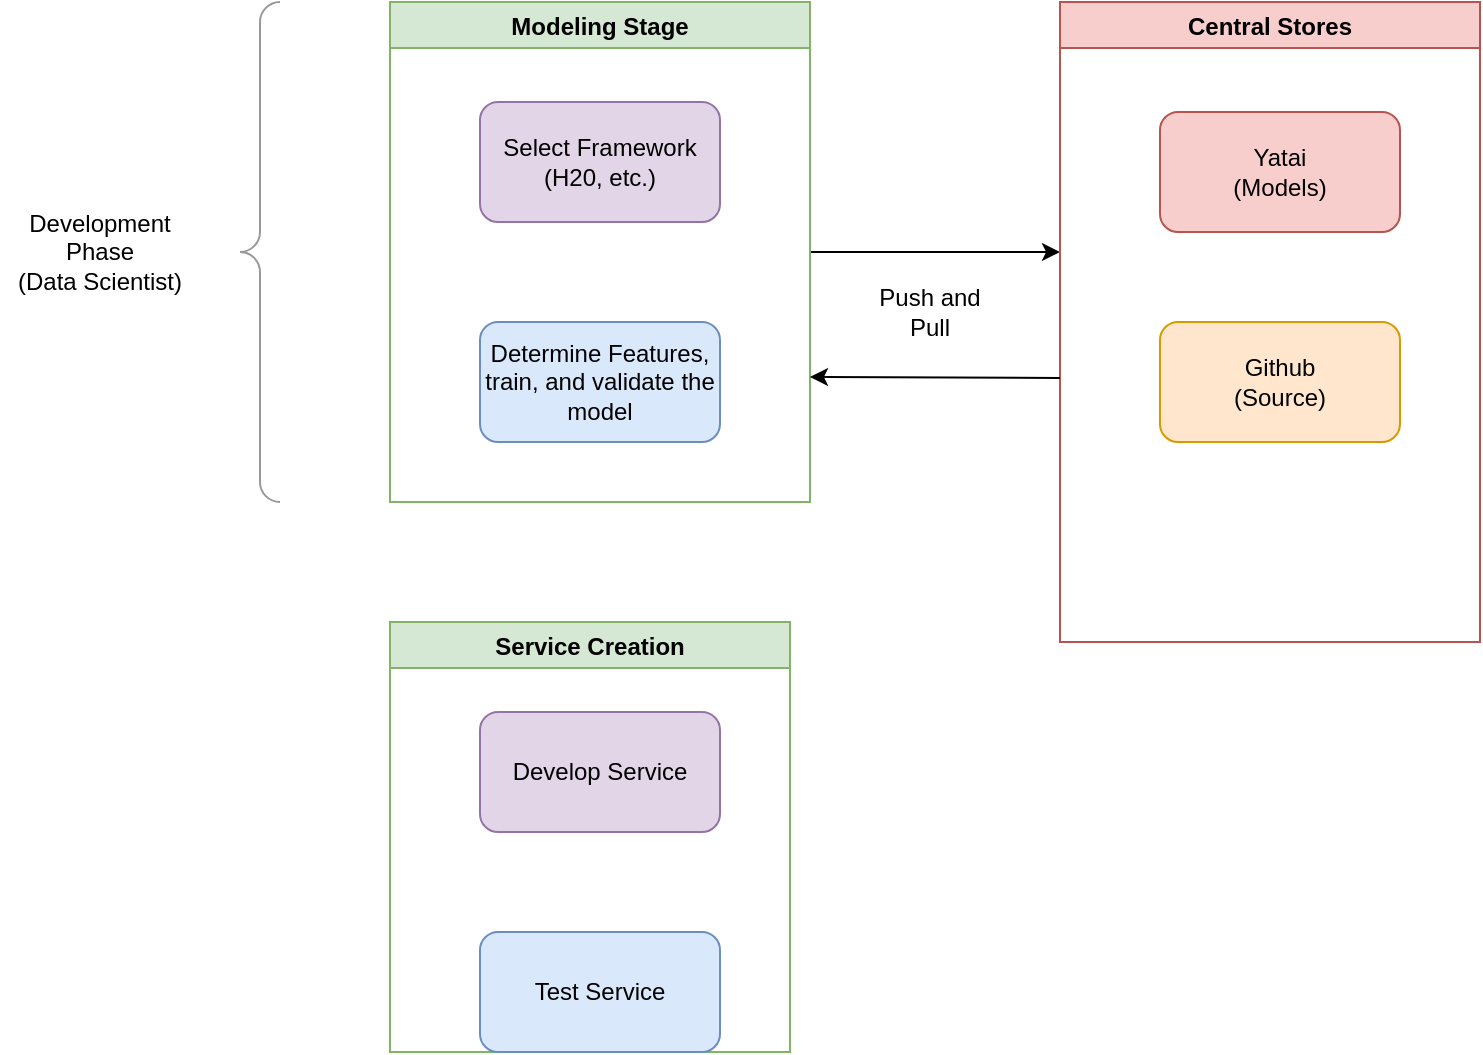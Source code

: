 <mxfile version="19.0.3" type="device"><diagram id="psMfMt3PZc0NfsIfw0jT" name="Page-1"><mxGraphModel dx="2148" dy="892" grid="1" gridSize="5" guides="1" tooltips="1" connect="1" arrows="1" fold="1" page="1" pageScale="1" pageWidth="850" pageHeight="1100" math="0" shadow="0"><root><mxCell id="0"/><mxCell id="1" parent="0"/><mxCell id="AEHbAf5kSUIlEtcXRq6V-9" style="edgeStyle=orthogonalEdgeStyle;rounded=0;orthogonalLoop=1;jettySize=auto;html=1;" edge="1" parent="1" source="AEHbAf5kSUIlEtcXRq6V-1"><mxGeometry relative="1" as="geometry"><mxPoint x="465" y="215" as="targetPoint"/><Array as="points"><mxPoint x="465" y="215"/></Array></mxGeometry></mxCell><mxCell id="AEHbAf5kSUIlEtcXRq6V-1" value="Modeling Stage" style="swimlane;fillColor=#d5e8d4;strokeColor=#82b366;" vertex="1" parent="1"><mxGeometry x="130" y="90" width="210" height="250" as="geometry"/></mxCell><mxCell id="AEHbAf5kSUIlEtcXRq6V-2" value="Select Framework&lt;br&gt;(H20, etc.)" style="rounded=1;whiteSpace=wrap;html=1;fillColor=#e1d5e7;strokeColor=#9673a6;" vertex="1" parent="AEHbAf5kSUIlEtcXRq6V-1"><mxGeometry x="45" y="50" width="120" height="60" as="geometry"/></mxCell><mxCell id="AEHbAf5kSUIlEtcXRq6V-3" value="Determine Features, train, and validate the model" style="rounded=1;whiteSpace=wrap;html=1;fillColor=#dae8fc;strokeColor=#6c8ebf;" vertex="1" parent="AEHbAf5kSUIlEtcXRq6V-1"><mxGeometry x="45" y="160" width="120" height="60" as="geometry"/></mxCell><mxCell id="AEHbAf5kSUIlEtcXRq6V-4" value="" style="labelPosition=right;align=left;strokeWidth=1;shape=mxgraph.mockup.markup.curlyBrace;html=1;shadow=0;dashed=0;strokeColor=#999999;direction=north;" vertex="1" parent="1"><mxGeometry x="55" y="90" width="20" height="250" as="geometry"/></mxCell><mxCell id="AEHbAf5kSUIlEtcXRq6V-5" value="Development Phase&lt;br&gt;(Data Scientist)" style="text;html=1;strokeColor=none;fillColor=none;align=center;verticalAlign=middle;whiteSpace=wrap;rounded=0;" vertex="1" parent="1"><mxGeometry x="-65" y="200" width="100" height="30" as="geometry"/></mxCell><mxCell id="AEHbAf5kSUIlEtcXRq6V-6" value="Central Stores" style="swimlane;fillColor=#f8cecc;strokeColor=#b85450;" vertex="1" parent="1"><mxGeometry x="465" y="90" width="210" height="320" as="geometry"/></mxCell><mxCell id="AEHbAf5kSUIlEtcXRq6V-8" value="Yatai&lt;br&gt;(Models)" style="rounded=1;whiteSpace=wrap;html=1;fillColor=#f8cecc;strokeColor=#b85450;" vertex="1" parent="AEHbAf5kSUIlEtcXRq6V-6"><mxGeometry x="50" y="55" width="120" height="60" as="geometry"/></mxCell><mxCell id="AEHbAf5kSUIlEtcXRq6V-14" value="Github&lt;br&gt;(Source)" style="rounded=1;whiteSpace=wrap;html=1;fillColor=#ffe6cc;strokeColor=#d79b00;" vertex="1" parent="AEHbAf5kSUIlEtcXRq6V-6"><mxGeometry x="50" y="160" width="120" height="60" as="geometry"/></mxCell><mxCell id="AEHbAf5kSUIlEtcXRq6V-11" value="" style="endArrow=classic;html=1;rounded=0;entryX=1;entryY=0.75;entryDx=0;entryDy=0;" edge="1" parent="1" target="AEHbAf5kSUIlEtcXRq6V-1"><mxGeometry width="50" height="50" relative="1" as="geometry"><mxPoint x="465" y="278" as="sourcePoint"/><mxPoint x="435" y="290" as="targetPoint"/></mxGeometry></mxCell><mxCell id="AEHbAf5kSUIlEtcXRq6V-12" value="Push and Pull" style="text;html=1;strokeColor=none;fillColor=none;align=center;verticalAlign=middle;whiteSpace=wrap;rounded=0;" vertex="1" parent="1"><mxGeometry x="370" y="230" width="60" height="30" as="geometry"/></mxCell><mxCell id="AEHbAf5kSUIlEtcXRq6V-13" value="Service Creation" style="swimlane;fillColor=#d5e8d4;strokeColor=#82b366;" vertex="1" parent="1"><mxGeometry x="130" y="400" width="200" height="215" as="geometry"/></mxCell><mxCell id="AEHbAf5kSUIlEtcXRq6V-15" value="Develop Service" style="rounded=1;whiteSpace=wrap;html=1;fillColor=#e1d5e7;strokeColor=#9673a6;" vertex="1" parent="AEHbAf5kSUIlEtcXRq6V-13"><mxGeometry x="45" y="45" width="120" height="60" as="geometry"/></mxCell><mxCell id="AEHbAf5kSUIlEtcXRq6V-16" value="Test Service" style="rounded=1;whiteSpace=wrap;html=1;fillColor=#dae8fc;strokeColor=#6c8ebf;" vertex="1" parent="AEHbAf5kSUIlEtcXRq6V-13"><mxGeometry x="45" y="155" width="120" height="60" as="geometry"/></mxCell></root></mxGraphModel></diagram></mxfile>